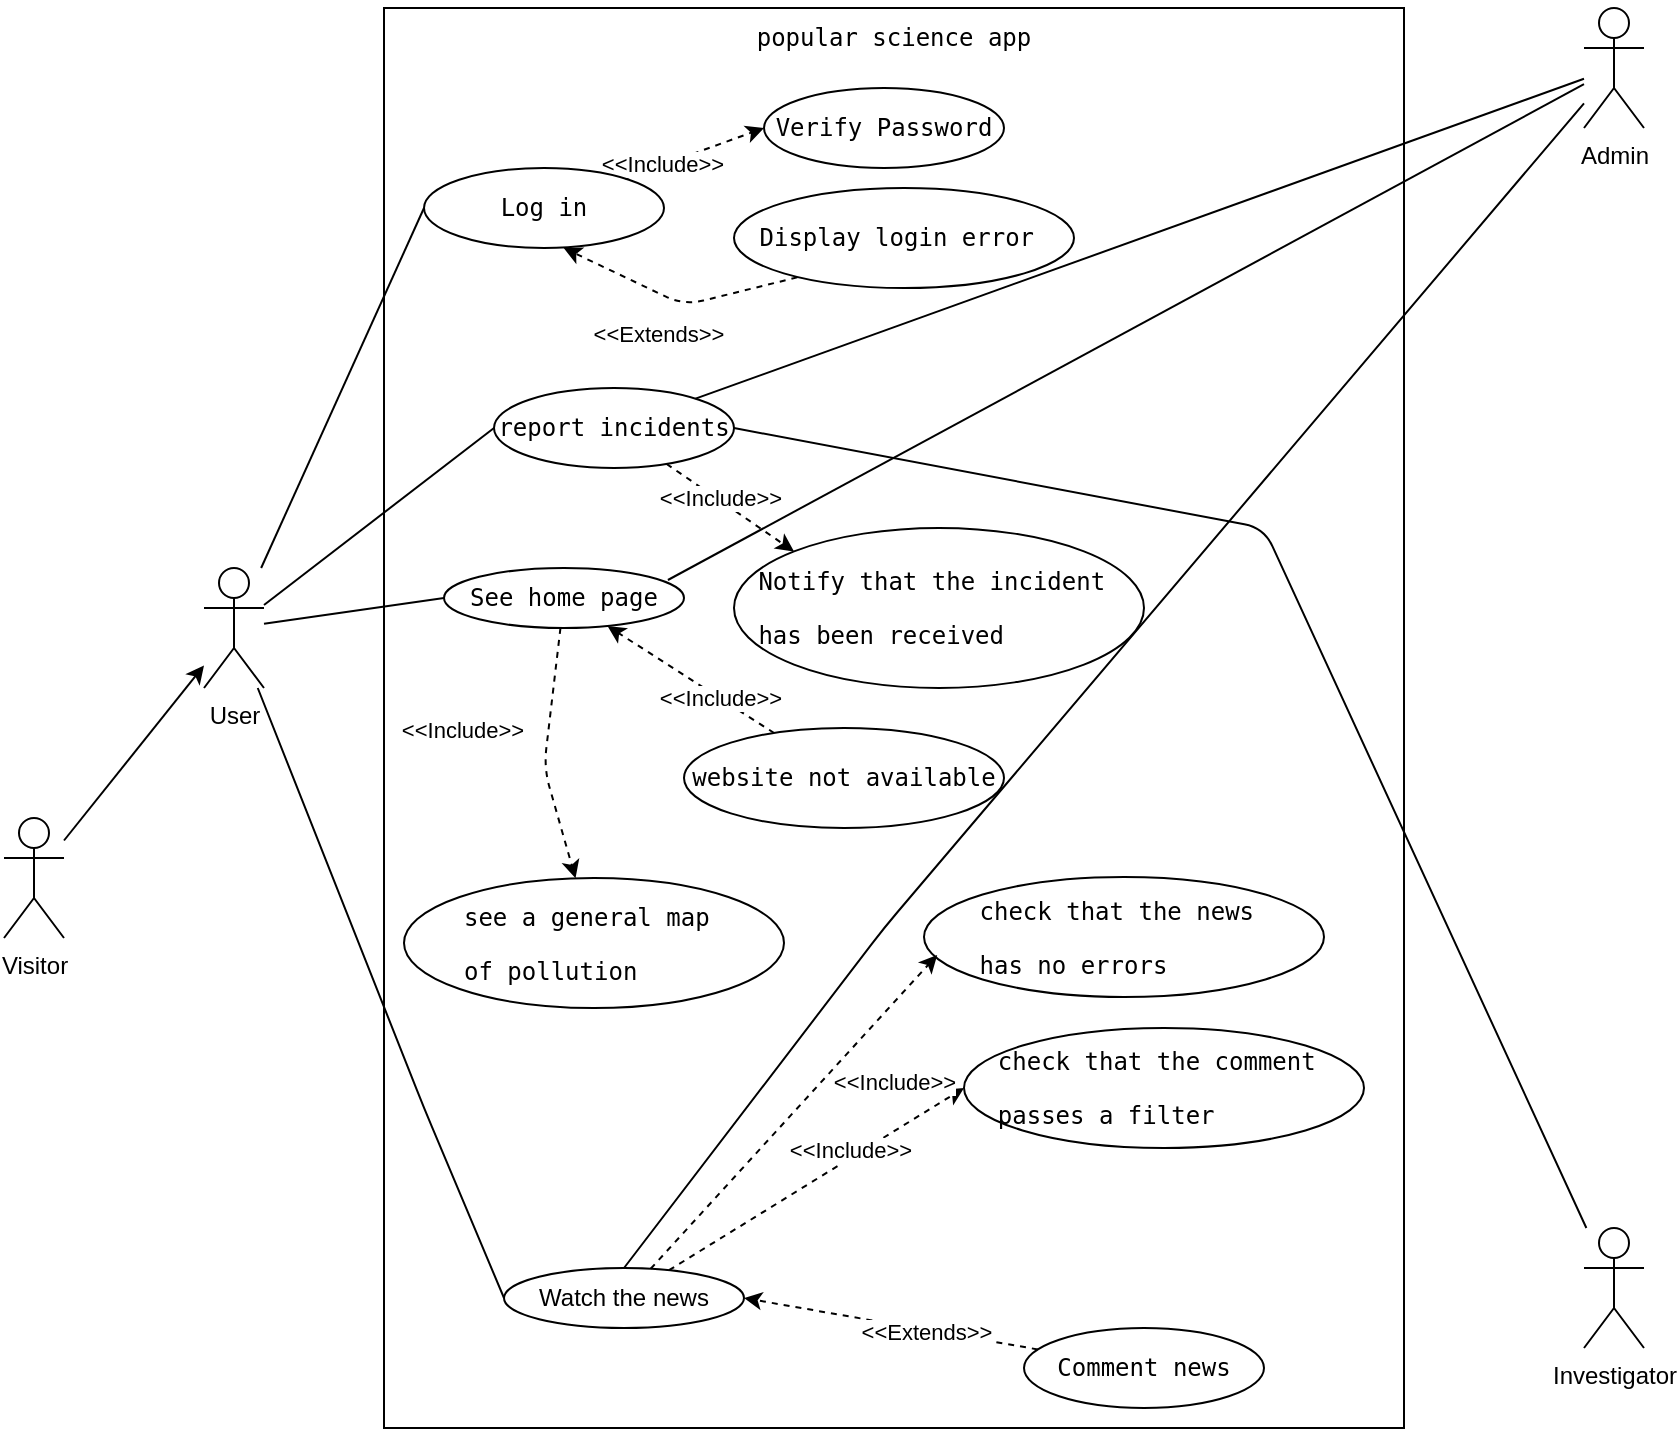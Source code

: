 <mxfile>
    <diagram id="Ad8xNgjMwblyBEEjSpns" name="Page-1">
        <mxGraphModel dx="977" dy="534" grid="1" gridSize="10" guides="1" tooltips="1" connect="1" arrows="1" fold="1" page="1" pageScale="1" pageWidth="827" pageHeight="1169" math="0" shadow="0">
            <root>
                <mxCell id="0"/>
                <mxCell id="1" parent="0"/>
                <mxCell id="118" style="edgeStyle=none;html=1;endArrow=classic;endFill=1;" edge="1" parent="1" source="86" target="88">
                    <mxGeometry relative="1" as="geometry">
                        <mxPoint x="150" y="160" as="targetPoint"/>
                    </mxGeometry>
                </mxCell>
                <mxCell id="86" value="Visitor" style="shape=umlActor;verticalLabelPosition=bottom;verticalAlign=top;html=1;outlineConnect=0;" vertex="1" parent="1">
                    <mxGeometry x="90" y="525" width="30" height="60" as="geometry"/>
                </mxCell>
                <mxCell id="101" style="edgeStyle=none;html=1;entryX=0.933;entryY=0.2;entryDx=0;entryDy=0;entryPerimeter=0;endArrow=none;endFill=0;" edge="1" parent="1" source="87" target="97">
                    <mxGeometry relative="1" as="geometry"/>
                </mxCell>
                <mxCell id="102" style="edgeStyle=none;html=1;entryX=0.5;entryY=0;entryDx=0;entryDy=0;endArrow=none;endFill=0;" edge="1" parent="1" source="87" target="96">
                    <mxGeometry relative="1" as="geometry">
                        <Array as="points">
                            <mxPoint x="530" y="580"/>
                        </Array>
                    </mxGeometry>
                </mxCell>
                <mxCell id="113" style="edgeStyle=none;html=1;endArrow=none;endFill=0;" edge="1" parent="1" source="87" target="109">
                    <mxGeometry relative="1" as="geometry">
                        <mxPoint x="470" y="280" as="targetPoint"/>
                        <Array as="points"/>
                    </mxGeometry>
                </mxCell>
                <mxCell id="87" value="Admin" style="shape=umlActor;verticalLabelPosition=bottom;verticalAlign=top;html=1;outlineConnect=0;" vertex="1" parent="1">
                    <mxGeometry x="880" y="120" width="30" height="60" as="geometry"/>
                </mxCell>
                <mxCell id="104" style="edgeStyle=none;html=1;entryX=0;entryY=0.5;entryDx=0;entryDy=0;endArrow=none;endFill=0;" edge="1" parent="1" source="88" target="97">
                    <mxGeometry relative="1" as="geometry">
                        <Array as="points"/>
                    </mxGeometry>
                </mxCell>
                <mxCell id="105" style="edgeStyle=none;html=1;entryX=0;entryY=0.5;entryDx=0;entryDy=0;endArrow=none;endFill=0;" edge="1" parent="1" source="88" target="96">
                    <mxGeometry relative="1" as="geometry">
                        <Array as="points">
                            <mxPoint x="300" y="670"/>
                        </Array>
                    </mxGeometry>
                </mxCell>
                <mxCell id="114" style="edgeStyle=none;html=1;entryX=0;entryY=0.5;entryDx=0;entryDy=0;endArrow=none;endFill=0;" edge="1" parent="1" source="88" target="103">
                    <mxGeometry relative="1" as="geometry"/>
                </mxCell>
                <mxCell id="116" style="edgeStyle=none;html=1;entryX=0;entryY=0.5;entryDx=0;entryDy=0;endArrow=none;endFill=0;" edge="1" parent="1" source="88" target="109">
                    <mxGeometry relative="1" as="geometry"/>
                </mxCell>
                <mxCell id="88" value="User" style="shape=umlActor;verticalLabelPosition=bottom;verticalAlign=top;html=1;outlineConnect=0;" vertex="1" parent="1">
                    <mxGeometry x="190" y="400" width="30" height="60" as="geometry"/>
                </mxCell>
                <mxCell id="90" value="" style="rounded=0;whiteSpace=wrap;html=1;fillColor=none;" vertex="1" parent="1">
                    <mxGeometry x="280" y="120" width="510" height="710" as="geometry"/>
                </mxCell>
                <mxCell id="111" style="edgeStyle=none;html=1;entryX=1;entryY=0.5;entryDx=0;entryDy=0;endArrow=none;endFill=0;" edge="1" parent="1" source="92" target="109">
                    <mxGeometry relative="1" as="geometry">
                        <Array as="points">
                            <mxPoint x="720" y="380"/>
                        </Array>
                    </mxGeometry>
                </mxCell>
                <mxCell id="92" value="Investigator" style="shape=umlActor;verticalLabelPosition=bottom;verticalAlign=top;html=1;outlineConnect=0;" vertex="1" parent="1">
                    <mxGeometry x="880" y="730" width="30" height="60" as="geometry"/>
                </mxCell>
                <mxCell id="95" value="&lt;pre class=&quot;tw-data-text tw-text-large tw-ta&quot; id=&quot;tw-target-text&quot; style=&quot;text-align: left&quot; dir=&quot;ltr&quot;&gt;&lt;span class=&quot;Y2IQFc&quot; lang=&quot;en&quot;&gt;popular science app&lt;/span&gt;&lt;/pre&gt;" style="text;html=1;strokeColor=none;fillColor=none;align=center;verticalAlign=middle;whiteSpace=wrap;rounded=0;" vertex="1" parent="1">
                    <mxGeometry x="445" y="120" width="180" height="30" as="geometry"/>
                </mxCell>
                <mxCell id="122" style="edgeStyle=none;html=1;entryX=0;entryY=0.5;entryDx=0;entryDy=0;dashed=1;endArrow=classic;endFill=1;" edge="1" parent="1" source="96" target="121">
                    <mxGeometry relative="1" as="geometry"/>
                </mxCell>
                <mxCell id="123" value="&amp;lt;&amp;lt;Include&amp;gt;&amp;gt;" style="edgeLabel;html=1;align=center;verticalAlign=middle;resizable=0;points=[];" vertex="1" connectable="0" parent="122">
                    <mxGeometry x="0.327" relative="1" as="geometry">
                        <mxPoint x="-8" as="offset"/>
                    </mxGeometry>
                </mxCell>
                <mxCell id="125" style="edgeStyle=none;html=1;entryX=0.033;entryY=0.65;entryDx=0;entryDy=0;entryPerimeter=0;dashed=1;endArrow=classic;endFill=1;" edge="1" parent="1" source="96" target="124">
                    <mxGeometry relative="1" as="geometry">
                        <Array as="points"/>
                    </mxGeometry>
                </mxCell>
                <mxCell id="127" value="&amp;lt;&amp;lt;Include&amp;gt;&amp;gt;" style="edgeLabel;html=1;align=center;verticalAlign=middle;resizable=0;points=[];" vertex="1" connectable="0" parent="125">
                    <mxGeometry x="0.358" y="2" relative="1" as="geometry">
                        <mxPoint x="26" y="14" as="offset"/>
                    </mxGeometry>
                </mxCell>
                <mxCell id="96" value="Watch the news" style="ellipse;whiteSpace=wrap;html=1;fillColor=none;" vertex="1" parent="1">
                    <mxGeometry x="340" y="750" width="120" height="30" as="geometry"/>
                </mxCell>
                <mxCell id="129" style="edgeStyle=none;html=1;dashed=1;endArrow=classic;endFill=1;" edge="1" parent="1" source="97" target="128">
                    <mxGeometry relative="1" as="geometry">
                        <Array as="points">
                            <mxPoint x="360" y="500"/>
                        </Array>
                    </mxGeometry>
                </mxCell>
                <mxCell id="131" value="&amp;lt;&amp;lt;Include&amp;gt;&amp;gt;" style="edgeLabel;html=1;align=center;verticalAlign=middle;resizable=0;points=[];" vertex="1" connectable="0" parent="129">
                    <mxGeometry x="-0.356" relative="1" as="geometry">
                        <mxPoint x="-45" y="10" as="offset"/>
                    </mxGeometry>
                </mxCell>
                <mxCell id="97" value="&lt;div class=&quot;QmZWSe&quot;&gt;&lt;div class=&quot;DHcWmd&quot;&gt;&lt;/div&gt;&lt;/div&gt;&lt;div class=&quot;oSioSc&quot;&gt;&lt;div id=&quot;tw-target&quot;&gt;&lt;div id=&quot;kAz1tf&quot; class=&quot;g9WsWb&quot;&gt;&lt;div class=&quot;tw-ta-container F0azHf tw-nfl&quot; id=&quot;tw-target-text-container&quot; tabindex=&quot;0&quot;&gt;&lt;pre class=&quot;tw-data-text tw-text-large tw-ta&quot; id=&quot;tw-target-text&quot; style=&quot;text-align: left&quot; dir=&quot;ltr&quot;&gt;&lt;span class=&quot;Y2IQFc&quot; lang=&quot;en&quot;&gt;See home page&lt;/span&gt;&lt;/pre&gt;&lt;/div&gt;&lt;/div&gt;&lt;/div&gt;&lt;/div&gt;" style="ellipse;whiteSpace=wrap;html=1;fillColor=none;" vertex="1" parent="1">
                    <mxGeometry x="310" y="400" width="120" height="30" as="geometry"/>
                </mxCell>
                <mxCell id="133" style="edgeStyle=none;html=1;entryX=0;entryY=0.5;entryDx=0;entryDy=0;dashed=1;endArrow=classic;endFill=1;" edge="1" parent="1" source="103" target="132">
                    <mxGeometry relative="1" as="geometry"/>
                </mxCell>
                <mxCell id="134" value="&amp;lt;&amp;lt;Include&amp;gt;&amp;gt;" style="edgeLabel;html=1;align=center;verticalAlign=middle;resizable=0;points=[];" vertex="1" connectable="0" parent="133">
                    <mxGeometry x="-0.455" y="1" relative="1" as="geometry">
                        <mxPoint as="offset"/>
                    </mxGeometry>
                </mxCell>
                <mxCell id="103" value="&lt;div class=&quot;QmZWSe&quot;&gt;&lt;div class=&quot;DHcWmd&quot;&gt;&lt;/div&gt;&lt;/div&gt;&lt;div class=&quot;oSioSc&quot;&gt;&lt;div id=&quot;tw-target&quot;&gt;&lt;div id=&quot;kAz1tf&quot; class=&quot;g9WsWb&quot;&gt;&lt;div class=&quot;tw-ta-container F0azHf tw-nfl&quot; id=&quot;tw-target-text-container&quot; tabindex=&quot;0&quot;&gt;&lt;pre class=&quot;tw-data-text tw-text-large tw-ta&quot; id=&quot;tw-target-text&quot; style=&quot;text-align: left&quot; dir=&quot;ltr&quot;&gt;Log in&lt;/pre&gt;&lt;/div&gt;&lt;/div&gt;&lt;/div&gt;&lt;/div&gt;" style="ellipse;whiteSpace=wrap;html=1;fillColor=none;" vertex="1" parent="1">
                    <mxGeometry x="300" y="200" width="120" height="40" as="geometry"/>
                </mxCell>
                <mxCell id="142" style="edgeStyle=none;html=1;entryX=0;entryY=0;entryDx=0;entryDy=0;dashed=1;endArrow=classic;endFill=1;" edge="1" parent="1" source="109" target="141">
                    <mxGeometry relative="1" as="geometry"/>
                </mxCell>
                <mxCell id="143" value="&amp;lt;&amp;lt;Include&amp;gt;&amp;gt;" style="edgeLabel;html=1;align=center;verticalAlign=middle;resizable=0;points=[];" vertex="1" connectable="0" parent="142">
                    <mxGeometry x="-0.174" relative="1" as="geometry">
                        <mxPoint y="-1" as="offset"/>
                    </mxGeometry>
                </mxCell>
                <mxCell id="109" value="&lt;div class=&quot;QmZWSe&quot;&gt;&lt;div class=&quot;DHcWmd&quot;&gt;&lt;/div&gt;&lt;/div&gt;&lt;div class=&quot;oSioSc&quot;&gt;&lt;div id=&quot;tw-target&quot;&gt;&lt;div id=&quot;kAz1tf&quot; class=&quot;g9WsWb&quot;&gt;&lt;div class=&quot;tw-ta-container F0azHf tw-nfl&quot; id=&quot;tw-target-text-container&quot; tabindex=&quot;0&quot;&gt;&lt;pre class=&quot;tw-data-text tw-text-large tw-ta&quot; id=&quot;tw-target-text&quot; style=&quot;text-align: left&quot; dir=&quot;ltr&quot;&gt;&lt;pre class=&quot;tw-data-text tw-text-large tw-ta&quot; id=&quot;tw-target-text&quot; dir=&quot;ltr&quot;&gt;&lt;span style=&quot;color: rgba(0 , 0 , 0 , 0) ; font-size: 0px&quot;&gt;%3CmxGraphModel%3E%3Croot%3E%3CmxCell%20id%3D%220%22%2F%3E%3CmxCell%20id%3D%221%22%20parent%3D%220%22%2F%3E%3CmxCell%20id%3D%222%22%20value%3D%22%26lt%3Bdiv%20class%3D%26quot%3BQmZWSe%26quot%3B%26gt%3B%26lt%3Bdiv%20class%3D%26quot%3BDHcWmd%26quot%3B%26gt%3B%26lt%3B%2Fdiv%26gt%3B%26lt%3B%2Fdiv%26gt%3B%26lt%3Bdiv%20class%3D%26quot%3BoSioSc%26quot%3B%26gt%3B%26lt%3Bdiv%20id%3D%26quot%3Btw-target%26quot%3B%26gt%3B%26lt%3Bdiv%20id%3D%26quot%3BkAz1tf%26quot%3B%20class%3D%26quot%3Bg9WsWb%26quot%3B%26gt%3B%26lt%3Bdiv%20class%3D%26quot%3Btw-ta-container%20F0azHf%20tw-nfl%26quot%3B%20id%3D%26quot%3Btw-target-text-container%26quot%3B%20tabindex%3D%26quot%3B0%26quot%3B%26gt%3B%26lt%3Bpre%20class%3D%26quot%3Btw-data-text%20tw-text-large%20tw-ta%26quot%3B%20id%3D%26quot%3Btw-target-text%26quot%3B%20style%3D%26quot%3Btext-align%3A%20left%26quot%3B%20dir%3D%26quot%3Bltr%26quot%3B%26gt%3B%26lt%3Bpre%20class%3D%26quot%3Btw-data-text%20tw-text-large%20tw-ta%26quot%3B%20id%3D%26quot%3Btw-target-text%26quot%3B%20dir%3D%26quot%3Bltr%26quot%3B%26gt%3B%26lt%3Bspan%20class%3D%26quot%3BY2IQFc%26quot%3B%20lang%3D%26quot%3Ben%26quot%3B%26gt%3BComment%20news%26lt%3B%2Fspan%26gt%3B%26lt%3B%2Fpre%26gt%3B%26lt%3B%2Fpre%26gt%3B%26lt%3B%2Fdiv%26gt%3B%26lt%3B%2Fdiv%26gt%3B%26lt%3B%2Fdiv%26gt%3B%26lt%3B%2Fdiv%26gt%3B%22%20style%3D%22ellipse%3BwhiteSpace%3Dwrap%3Bhtml%3D1%3BfillColor%3Dnone%3B%22%20vertex%3D%221%22%20parent%3D%221%22%3E%3CmxGeometry%20x%3D%22354%22%20y%3D%22220%22%20width%3D%22120%22%20height%3D%2240%22%20as%3D%22geometry%22%2F%3E%3C%2FmxCell%3E%3C%2Froot%3E%3C%2FmxGraphModel%3E&lt;/span&gt;report incidents&lt;br&gt;&lt;/pre&gt;&lt;div class=&quot;QmZWSe&quot;&gt;&lt;div class=&quot;DHcWmd&quot;&gt;&lt;/div&gt;&lt;/div&gt;&lt;/pre&gt;&lt;/div&gt;&lt;/div&gt;&lt;/div&gt;&lt;/div&gt;" style="ellipse;whiteSpace=wrap;html=1;fillColor=none;" vertex="1" parent="1">
                    <mxGeometry x="335" y="310" width="120" height="40" as="geometry"/>
                </mxCell>
                <mxCell id="119" style="edgeStyle=none;html=1;entryX=1;entryY=0.5;entryDx=0;entryDy=0;endArrow=classic;endFill=1;dashed=1;" edge="1" parent="1" source="117" target="96">
                    <mxGeometry relative="1" as="geometry"/>
                </mxCell>
                <mxCell id="120" value="&amp;lt;&amp;lt;Extends&amp;gt;&amp;gt;" style="edgeLabel;html=1;align=center;verticalAlign=middle;resizable=0;points=[];" vertex="1" connectable="0" parent="119">
                    <mxGeometry x="-0.237" y="1" relative="1" as="geometry">
                        <mxPoint as="offset"/>
                    </mxGeometry>
                </mxCell>
                <mxCell id="117" value="&lt;div class=&quot;QmZWSe&quot;&gt;&lt;div class=&quot;DHcWmd&quot;&gt;&lt;/div&gt;&lt;/div&gt;&lt;div class=&quot;oSioSc&quot;&gt;&lt;div id=&quot;tw-target&quot;&gt;&lt;div id=&quot;kAz1tf&quot; class=&quot;g9WsWb&quot;&gt;&lt;div class=&quot;tw-ta-container F0azHf tw-nfl&quot; id=&quot;tw-target-text-container&quot; tabindex=&quot;0&quot;&gt;&lt;pre class=&quot;tw-data-text tw-text-large tw-ta&quot; id=&quot;tw-target-text&quot; style=&quot;text-align: left&quot; dir=&quot;ltr&quot;&gt;&lt;pre class=&quot;tw-data-text tw-text-large tw-ta&quot; id=&quot;tw-target-text&quot; dir=&quot;ltr&quot;&gt;&lt;span class=&quot;Y2IQFc&quot; lang=&quot;en&quot;&gt;Comment news&lt;/span&gt;&lt;/pre&gt;&lt;/pre&gt;&lt;/div&gt;&lt;/div&gt;&lt;/div&gt;&lt;/div&gt;" style="ellipse;whiteSpace=wrap;html=1;fillColor=none;" vertex="1" parent="1">
                    <mxGeometry x="600" y="780" width="120" height="40" as="geometry"/>
                </mxCell>
                <mxCell id="121" value="&lt;pre class=&quot;tw-data-text tw-text-large tw-ta&quot; id=&quot;tw-target-text&quot; style=&quot;text-align: left&quot; dir=&quot;ltr&quot;&gt;&lt;span class=&quot;Y2IQFc&quot; lang=&quot;en&quot;&gt;check that the comment &lt;/span&gt;&lt;/pre&gt;&lt;pre class=&quot;tw-data-text tw-text-large tw-ta&quot; id=&quot;tw-target-text&quot; style=&quot;text-align: left&quot; dir=&quot;ltr&quot;&gt;passes a filter&lt;/pre&gt;" style="ellipse;whiteSpace=wrap;html=1;fillColor=none;" vertex="1" parent="1">
                    <mxGeometry x="570" y="630" width="200" height="60" as="geometry"/>
                </mxCell>
                <mxCell id="124" value="&lt;pre class=&quot;tw-data-text tw-text-large tw-ta&quot; id=&quot;tw-target-text&quot; dir=&quot;ltr&quot;&gt;&lt;div class=&quot;QmZWSe&quot;&gt;&lt;div class=&quot;DHcWmd&quot;&gt;&lt;/div&gt;&lt;/div&gt;&lt;div class=&quot;oSioSc&quot;&gt;&lt;div id=&quot;tw-target&quot;&gt;&lt;div id=&quot;kAz1tf&quot; class=&quot;g9WsWb&quot;&gt;&lt;div class=&quot;tw-ta-container F0azHf tw-nfl&quot; id=&quot;tw-target-text-container&quot; tabindex=&quot;0&quot;&gt;&lt;pre class=&quot;tw-data-text tw-text-large tw-ta&quot; id=&quot;tw-target-text&quot; dir=&quot;ltr&quot; style=&quot;text-align: right&quot;&gt;&lt;span class=&quot;Y2IQFc&quot; lang=&quot;en&quot;&gt;check that the news &lt;/span&gt;&lt;/pre&gt;&lt;pre class=&quot;tw-data-text tw-text-large tw-ta&quot; id=&quot;tw-target-text&quot; dir=&quot;ltr&quot; style=&quot;text-align: left&quot;&gt;&lt;span class=&quot;Y2IQFc&quot; lang=&quot;en&quot;&gt;has no errors&lt;/span&gt;&lt;/pre&gt;&lt;/div&gt;&lt;div class=&quot;tw-target-rmn tw-ta-container F0azHf tw-nfl&quot; id=&quot;tw-target-rmn-container&quot;&gt;&lt;pre class=&quot;tw-data-placeholder tw-text-small tw-ta&quot; id=&quot;tw-target-rmn&quot; dir=&quot;ltr&quot;&gt;&lt;span class=&quot;Y2IQFc&quot;&gt;&lt;/span&gt;&lt;/pre&gt;&lt;/div&gt;&lt;/div&gt;&lt;/div&gt;&lt;/div&gt;&lt;/pre&gt;" style="ellipse;whiteSpace=wrap;html=1;fillColor=none;" vertex="1" parent="1">
                    <mxGeometry x="550" y="554.5" width="200" height="60" as="geometry"/>
                </mxCell>
                <mxCell id="128" value="&lt;div class=&quot;QmZWSe&quot;&gt;&lt;div class=&quot;DHcWmd&quot;&gt;&lt;/div&gt;&lt;/div&gt;&lt;div class=&quot;oSioSc&quot;&gt;&lt;div id=&quot;tw-target&quot;&gt;&lt;div id=&quot;kAz1tf&quot; class=&quot;g9WsWb&quot;&gt;&lt;div class=&quot;tw-ta-container F0azHf tw-nfl&quot; id=&quot;tw-target-text-container&quot; tabindex=&quot;0&quot;&gt;&lt;pre class=&quot;tw-data-text tw-text-large tw-ta&quot; id=&quot;tw-target-text&quot; style=&quot;text-align: left&quot; dir=&quot;ltr&quot;&gt;&lt;span style=&quot;color: rgba(0 , 0 , 0 , 0) ; font-size: 0px&quot;&gt;%3CmxGraphModel%3E%3Croot%3E%3CmxCell%20id%3D%220%22%2F%3E%3CmxCell%20id%3D%221%22%20parent%3D%220%22%2F%3E%3CmxCell%20id%3D%222%22%20value%3D%22%26lt%3Bdiv%20class%3D%26quot%3BQmZWSe%26quot%3B%26gt%3B%26lt%3Bdiv%20class%3D%26quot%3BDHcWmd%26quot%3B%26gt%3B%26lt%3B%2Fdiv%26gt%3B%26lt%3B%2Fdiv%26gt%3B%26lt%3Bdiv%20class%3D%26quot%3BoSioSc%26quot%3B%26gt%3B%26lt%3Bdiv%20id%3D%26quot%3Btw-target%26quot%3B%26gt%3B%26lt%3Bdiv%20id%3D%26quot%3BkAz1tf%26quot%3B%20class%3D%26quot%3Bg9WsWb%26quot%3B%26gt%3B%26lt%3Bdiv%20class%3D%26quot%3Btw-ta-container%20F0azHf%20tw-nfl%26quot%3B%20id%3D%26quot%3Btw-target-text-container%26quot%3B%20tabindex%3D%26quot%3B0%26quot%3B%26gt%3B%26lt%3Bpre%20class%3D%26quot%3Btw-data-text%20tw-text-large%20tw-ta%26quot%3B%20id%3D%26quot%3Btw-target-text%26quot%3B%20style%3D%26quot%3Btext-align%3A%20left%26quot%3B%20dir%3D%26quot%3Bltr%26quot%3B%26gt%3B%26lt%3Bspan%20class%3D%26quot%3BY2IQFc%26quot%3B%20lang%3D%26quot%3Ben%26quot%3B%26gt%3BSee%20home%20page%26lt%3B%2Fspan%26gt%3B%26lt%3B%2Fpre%26gt%3B%26lt%3B%2Fdiv%26gt%3B%26lt%3B%2Fdiv%26gt%3B%26lt%3B%2Fdiv%26gt%3B%26lt%3B%2Fdiv%26gt%3B%22%20style%3D%22ellipse%3BwhiteSpace%3Dwrap%3Bhtml%3D1%3BfillColor%3Dnone%3B%22%20vertex%3D%221%22%20parent%3D%221%22%3E%3CmxGeometry%20x%3D%22354%22%20y%3D%22490%22%20width%3D%22120%22%20height%3D%2230%22%20as%3D%22geometry%22%2F%3E%3C%2FmxCell%3E%3C%2Froot%3E%3C%2FmxGraphModel%3E&lt;/span&gt;see a general map &lt;/pre&gt;&lt;pre class=&quot;tw-data-text tw-text-large tw-ta&quot; id=&quot;tw-target-text&quot; style=&quot;text-align: left&quot; dir=&quot;ltr&quot;&gt;of pollution&lt;br&gt;&lt;/pre&gt;&lt;/div&gt;&lt;/div&gt;&lt;/div&gt;&lt;/div&gt;" style="ellipse;whiteSpace=wrap;html=1;fillColor=none;" vertex="1" parent="1">
                    <mxGeometry x="290" y="555" width="190" height="65" as="geometry"/>
                </mxCell>
                <mxCell id="132" value="&lt;div class=&quot;QmZWSe&quot;&gt;&lt;div class=&quot;DHcWmd&quot;&gt;&lt;/div&gt;&lt;/div&gt;&lt;div class=&quot;oSioSc&quot;&gt;&lt;div id=&quot;tw-target&quot;&gt;&lt;div id=&quot;kAz1tf&quot; class=&quot;g9WsWb&quot;&gt;&lt;div class=&quot;tw-ta-container F0azHf tw-nfl&quot; id=&quot;tw-target-text-container&quot; tabindex=&quot;0&quot;&gt;&lt;pre class=&quot;tw-data-text tw-text-large tw-ta&quot; id=&quot;tw-target-text&quot; style=&quot;text-align: left&quot; dir=&quot;ltr&quot;&gt;Verify Password&lt;/pre&gt;&lt;/div&gt;&lt;/div&gt;&lt;/div&gt;&lt;/div&gt;" style="ellipse;whiteSpace=wrap;html=1;fillColor=none;" vertex="1" parent="1">
                    <mxGeometry x="470" y="160" width="120" height="40" as="geometry"/>
                </mxCell>
                <mxCell id="136" style="edgeStyle=none;html=1;entryX=0.582;entryY=1.034;entryDx=0;entryDy=0;entryPerimeter=0;dashed=1;endArrow=classic;endFill=1;exitX=0.186;exitY=0.894;exitDx=0;exitDy=0;exitPerimeter=0;" edge="1" parent="1" source="135">
                    <mxGeometry relative="1" as="geometry">
                        <mxPoint x="510.668" y="250.024" as="sourcePoint"/>
                        <mxPoint x="369.84" y="240" as="targetPoint"/>
                        <Array as="points">
                            <mxPoint x="430" y="268.64"/>
                        </Array>
                    </mxGeometry>
                </mxCell>
                <mxCell id="137" value="&amp;lt;&amp;lt;Extends&amp;gt;&amp;gt;" style="edgeLabel;html=1;align=center;verticalAlign=middle;resizable=0;points=[];" vertex="1" connectable="0" parent="136">
                    <mxGeometry x="-0.491" y="1" relative="1" as="geometry">
                        <mxPoint x="-39" y="19" as="offset"/>
                    </mxGeometry>
                </mxCell>
                <mxCell id="135" value="&lt;div class=&quot;QmZWSe&quot;&gt;&lt;div class=&quot;DHcWmd&quot;&gt;&lt;/div&gt;&lt;/div&gt;&lt;div class=&quot;oSioSc&quot;&gt;&lt;div id=&quot;tw-target&quot;&gt;&lt;div id=&quot;kAz1tf&quot; class=&quot;g9WsWb&quot;&gt;&lt;div class=&quot;tw-ta-container F0azHf tw-nfl&quot; id=&quot;tw-target-text-container&quot; tabindex=&quot;0&quot;&gt;&lt;pre class=&quot;tw-data-text tw-text-large tw-ta&quot; id=&quot;tw-target-text&quot; style=&quot;text-align: left&quot; dir=&quot;ltr&quot;&gt;Display login error &lt;/pre&gt;&lt;/div&gt;&lt;/div&gt;&lt;/div&gt;&lt;/div&gt;" style="ellipse;whiteSpace=wrap;html=1;fillColor=none;" vertex="1" parent="1">
                    <mxGeometry x="455" y="210" width="170" height="50" as="geometry"/>
                </mxCell>
                <mxCell id="139" style="edgeStyle=none;html=1;dashed=1;endArrow=classic;endFill=1;" edge="1" parent="1" source="138" target="97">
                    <mxGeometry relative="1" as="geometry"/>
                </mxCell>
                <mxCell id="140" value="&amp;lt;&amp;lt;Include&amp;gt;&amp;gt;" style="edgeLabel;html=1;align=center;verticalAlign=middle;resizable=0;points=[];" vertex="1" connectable="0" parent="139">
                    <mxGeometry x="-0.332" relative="1" as="geometry">
                        <mxPoint as="offset"/>
                    </mxGeometry>
                </mxCell>
                <mxCell id="138" value="&lt;div class=&quot;QmZWSe&quot;&gt;&lt;div class=&quot;DHcWmd&quot;&gt;&lt;/div&gt;&lt;/div&gt;&lt;div class=&quot;oSioSc&quot;&gt;&lt;div id=&quot;tw-target&quot;&gt;&lt;div id=&quot;kAz1tf&quot; class=&quot;g9WsWb&quot;&gt;&lt;div class=&quot;tw-ta-container F0azHf tw-nfl&quot; id=&quot;tw-target-text-container&quot; tabindex=&quot;0&quot;&gt;&lt;pre class=&quot;tw-data-text tw-text-large tw-ta&quot; id=&quot;tw-target-text&quot; style=&quot;text-align: left&quot; dir=&quot;ltr&quot;&gt;&lt;div class=&quot;QmZWSe&quot;&gt;&lt;div class=&quot;DHcWmd&quot;&gt;&lt;/div&gt;&lt;/div&gt;&lt;div class=&quot;oSioSc&quot;&gt;&lt;div id=&quot;tw-target&quot;&gt;&lt;div id=&quot;kAz1tf&quot; class=&quot;g9WsWb&quot;&gt;&lt;div class=&quot;tw-ta-container F0azHf tw-nfl&quot; id=&quot;tw-target-text-container&quot; tabindex=&quot;0&quot;&gt;&lt;pre class=&quot;tw-data-text tw-text-large tw-ta&quot; id=&quot;tw-target-text&quot; dir=&quot;ltr&quot;&gt;&lt;span class=&quot;Y2IQFc&quot; lang=&quot;en&quot;&gt;website not available&lt;/span&gt;&lt;/pre&gt;&lt;/div&gt;&lt;/div&gt;&lt;/div&gt;&lt;/div&gt;&lt;/pre&gt;&lt;/div&gt;&lt;/div&gt;&lt;/div&gt;&lt;/div&gt;" style="ellipse;whiteSpace=wrap;html=1;fillColor=none;" vertex="1" parent="1">
                    <mxGeometry x="430" y="480" width="160" height="50" as="geometry"/>
                </mxCell>
                <mxCell id="141" value="&lt;div class=&quot;QmZWSe&quot;&gt;&lt;div class=&quot;DHcWmd&quot;&gt;&lt;/div&gt;&lt;/div&gt;&lt;div class=&quot;oSioSc&quot;&gt;&lt;div id=&quot;tw-target&quot;&gt;&lt;div id=&quot;kAz1tf&quot; class=&quot;g9WsWb&quot;&gt;&lt;div class=&quot;tw-ta-container F0azHf tw-nfl&quot; id=&quot;tw-target-text-container&quot; tabindex=&quot;0&quot;&gt;&lt;pre class=&quot;tw-data-text tw-text-large tw-ta&quot; id=&quot;tw-target-text&quot; style=&quot;text-align: left&quot; dir=&quot;ltr&quot;&gt;&lt;pre class=&quot;tw-data-text tw-text-large tw-ta&quot; id=&quot;tw-target-text&quot; dir=&quot;ltr&quot;&gt;&lt;pre class=&quot;tw-data-text tw-text-large tw-ta&quot; id=&quot;tw-target-text&quot; dir=&quot;ltr&quot;&gt;&lt;span class=&quot;Y2IQFc&quot; lang=&quot;en&quot;&gt;Notify that the incident &lt;/span&gt;&lt;/pre&gt;&lt;pre class=&quot;tw-data-text tw-text-large tw-ta&quot; id=&quot;tw-target-text&quot; dir=&quot;ltr&quot;&gt;&lt;span class=&quot;Y2IQFc&quot; lang=&quot;en&quot;&gt;has been received&lt;/span&gt;&lt;/pre&gt;&lt;/pre&gt;&lt;div class=&quot;QmZWSe&quot;&gt;&lt;div class=&quot;DHcWmd&quot;&gt;&lt;/div&gt;&lt;/div&gt;&lt;/pre&gt;&lt;/div&gt;&lt;/div&gt;&lt;/div&gt;&lt;/div&gt;" style="ellipse;whiteSpace=wrap;html=1;fillColor=none;" vertex="1" parent="1">
                    <mxGeometry x="455" y="380" width="205" height="80" as="geometry"/>
                </mxCell>
            </root>
        </mxGraphModel>
    </diagram>
</mxfile>